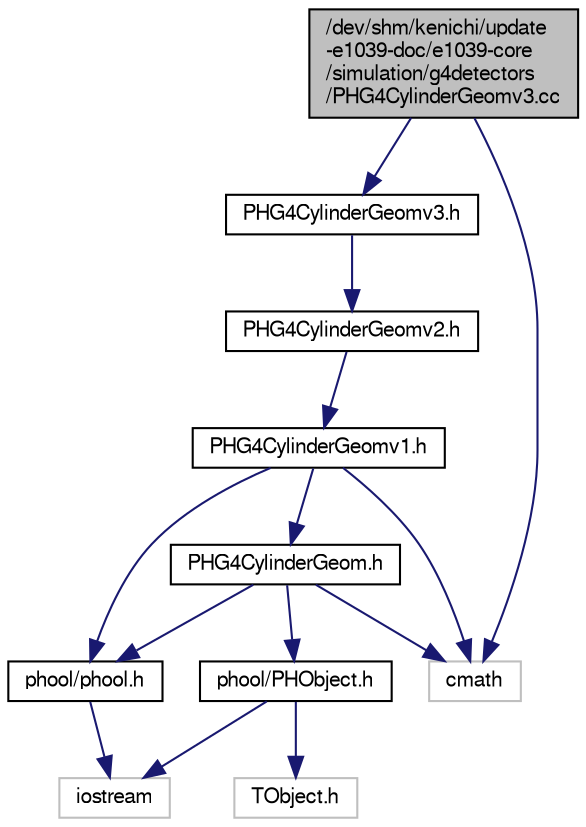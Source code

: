 digraph "/dev/shm/kenichi/update-e1039-doc/e1039-core/simulation/g4detectors/PHG4CylinderGeomv3.cc"
{
  bgcolor="transparent";
  edge [fontname="FreeSans",fontsize="10",labelfontname="FreeSans",labelfontsize="10"];
  node [fontname="FreeSans",fontsize="10",shape=record];
  Node1 [label="/dev/shm/kenichi/update\l-e1039-doc/e1039-core\l/simulation/g4detectors\l/PHG4CylinderGeomv3.cc",height=0.2,width=0.4,color="black", fillcolor="grey75", style="filled" fontcolor="black"];
  Node1 -> Node2 [color="midnightblue",fontsize="10",style="solid",fontname="FreeSans"];
  Node2 [label="PHG4CylinderGeomv3.h",height=0.2,width=0.4,color="black",URL="$d8/d79/PHG4CylinderGeomv3_8h.html"];
  Node2 -> Node3 [color="midnightblue",fontsize="10",style="solid",fontname="FreeSans"];
  Node3 [label="PHG4CylinderGeomv2.h",height=0.2,width=0.4,color="black",URL="$dd/d2d/PHG4CylinderGeomv2_8h.html"];
  Node3 -> Node4 [color="midnightblue",fontsize="10",style="solid",fontname="FreeSans"];
  Node4 [label="PHG4CylinderGeomv1.h",height=0.2,width=0.4,color="black",URL="$df/ddc/PHG4CylinderGeomv1_8h.html"];
  Node4 -> Node5 [color="midnightblue",fontsize="10",style="solid",fontname="FreeSans"];
  Node5 [label="PHG4CylinderGeom.h",height=0.2,width=0.4,color="black",URL="$d9/d44/PHG4CylinderGeom_8h.html"];
  Node5 -> Node6 [color="midnightblue",fontsize="10",style="solid",fontname="FreeSans"];
  Node6 [label="phool/PHObject.h",height=0.2,width=0.4,color="black",URL="$df/d32/PHObject_8h.html"];
  Node6 -> Node7 [color="midnightblue",fontsize="10",style="solid",fontname="FreeSans"];
  Node7 [label="TObject.h",height=0.2,width=0.4,color="grey75"];
  Node6 -> Node8 [color="midnightblue",fontsize="10",style="solid",fontname="FreeSans"];
  Node8 [label="iostream",height=0.2,width=0.4,color="grey75"];
  Node5 -> Node9 [color="midnightblue",fontsize="10",style="solid",fontname="FreeSans"];
  Node9 [label="phool/phool.h",height=0.2,width=0.4,color="black",URL="$d5/d6f/phool_8h.html"];
  Node9 -> Node8 [color="midnightblue",fontsize="10",style="solid",fontname="FreeSans"];
  Node5 -> Node10 [color="midnightblue",fontsize="10",style="solid",fontname="FreeSans"];
  Node10 [label="cmath",height=0.2,width=0.4,color="grey75"];
  Node4 -> Node9 [color="midnightblue",fontsize="10",style="solid",fontname="FreeSans"];
  Node4 -> Node10 [color="midnightblue",fontsize="10",style="solid",fontname="FreeSans"];
  Node1 -> Node10 [color="midnightblue",fontsize="10",style="solid",fontname="FreeSans"];
}
